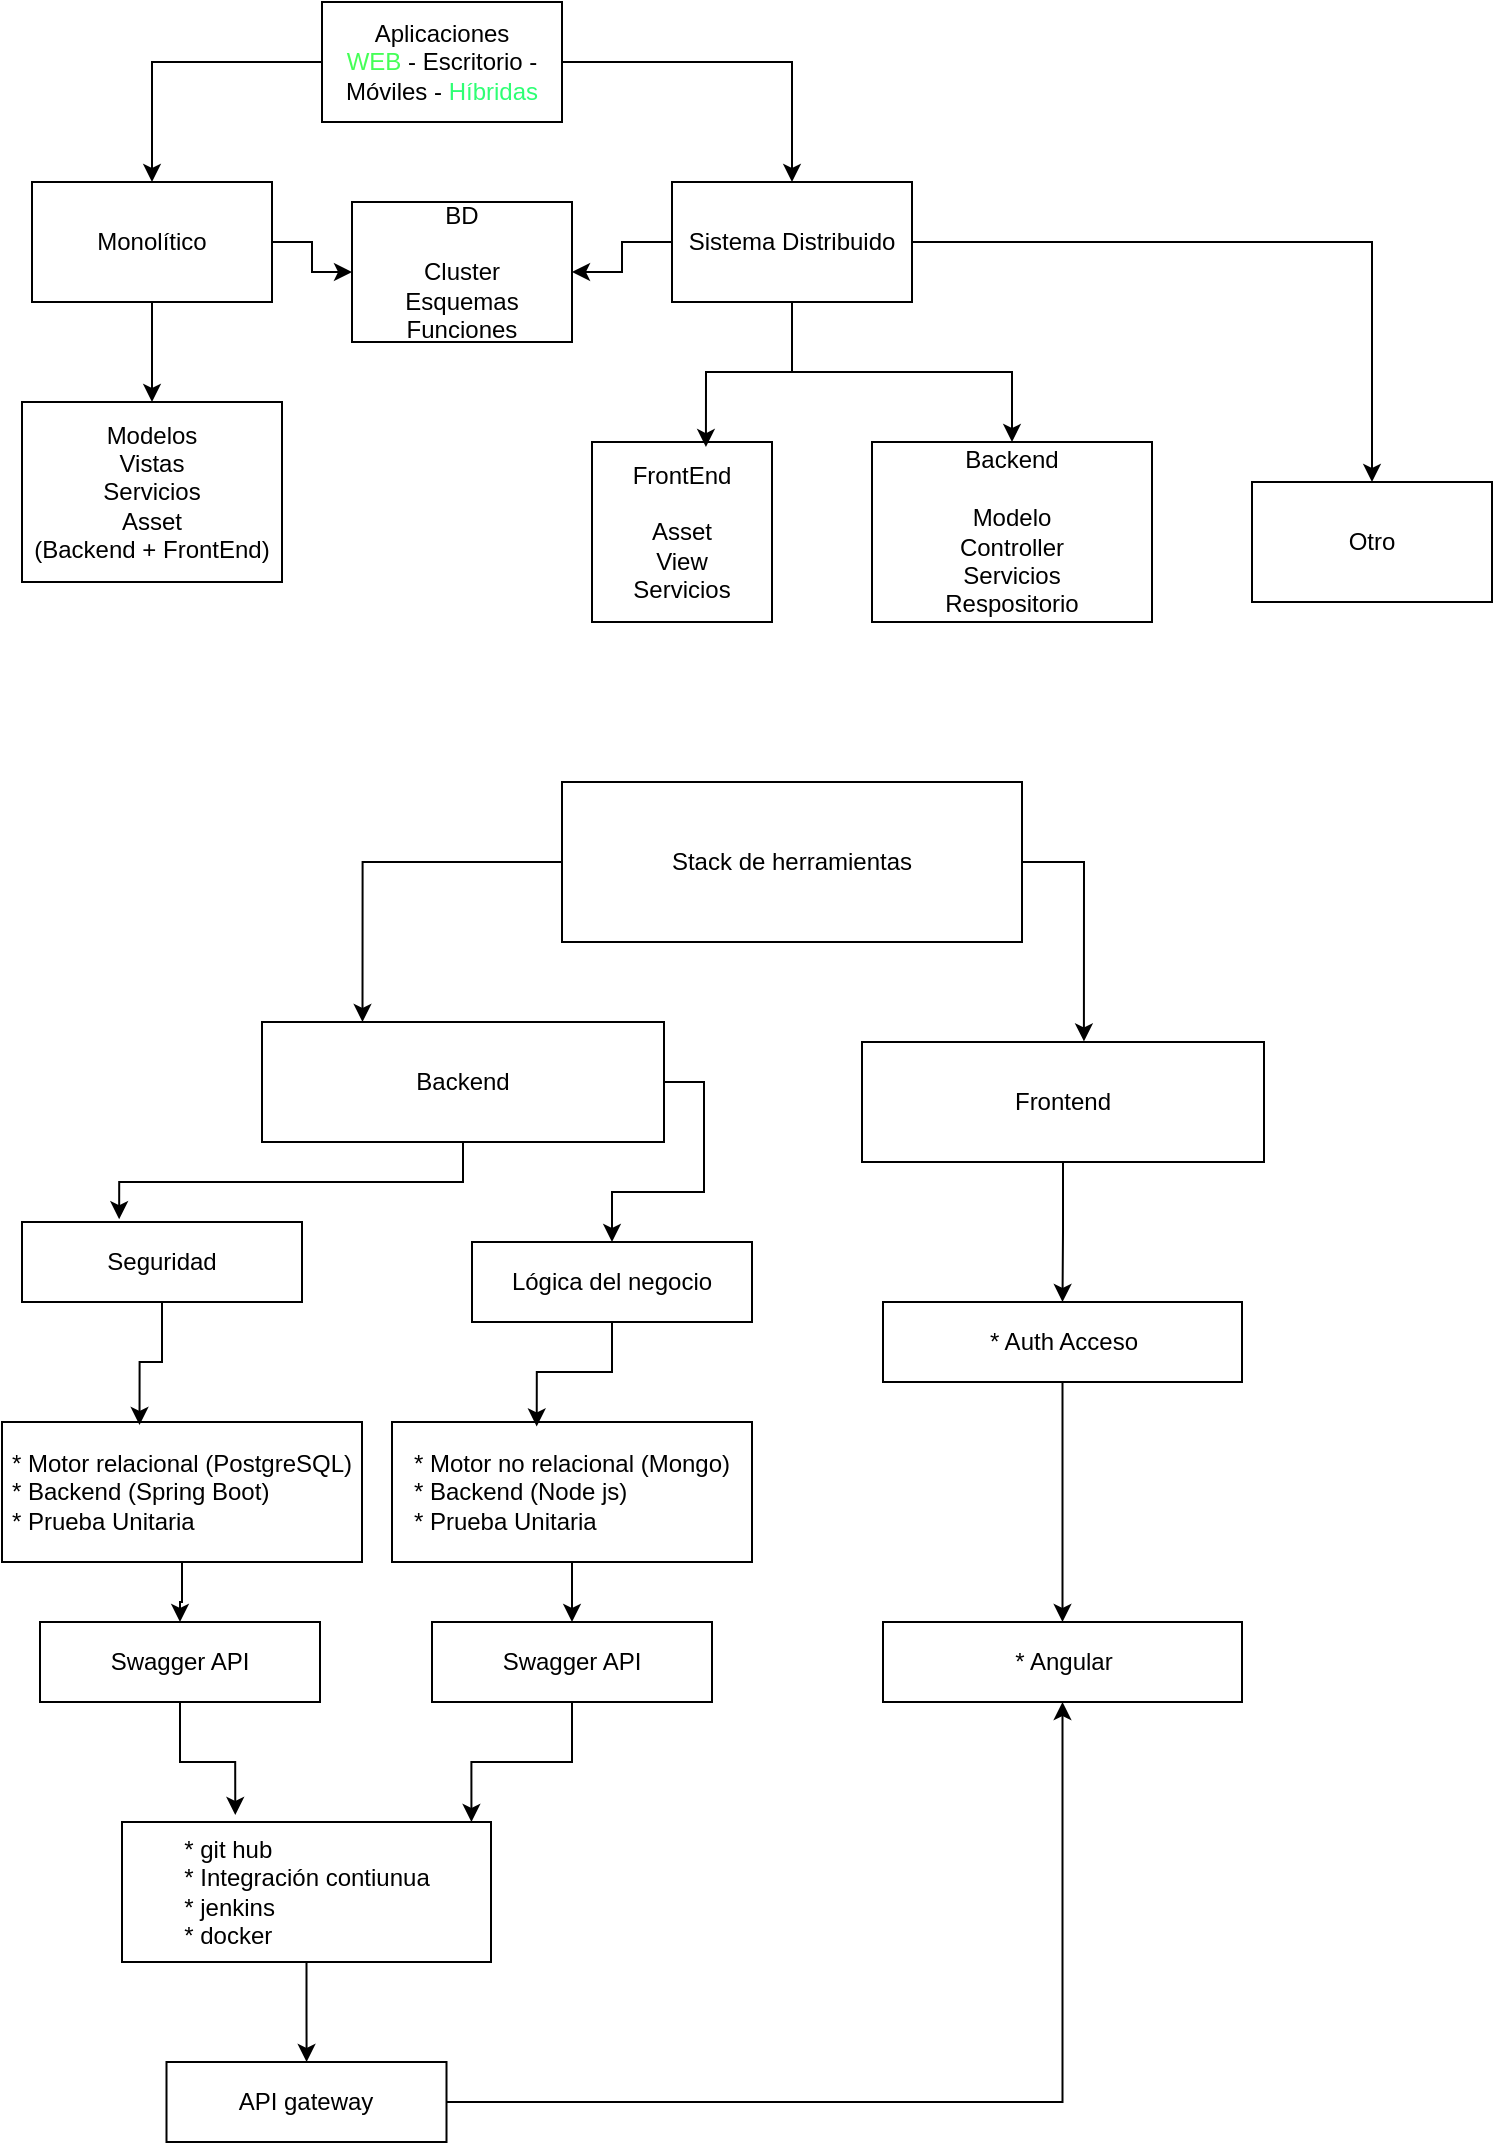 <mxfile version="23.1.4" type="github">
  <diagram name="Página-1" id="V3FAXCIU0nxbhD9Q4Gsb">
    <mxGraphModel dx="1167" dy="726" grid="1" gridSize="10" guides="1" tooltips="1" connect="1" arrows="1" fold="1" page="1" pageScale="1" pageWidth="827" pageHeight="1169" math="0" shadow="0">
      <root>
        <mxCell id="0" />
        <mxCell id="1" parent="0" />
        <mxCell id="PR6pYnUK6JlWceH-c0Yr-7" style="edgeStyle=orthogonalEdgeStyle;rounded=0;orthogonalLoop=1;jettySize=auto;html=1;entryX=0.5;entryY=0;entryDx=0;entryDy=0;" edge="1" parent="1" source="PR6pYnUK6JlWceH-c0Yr-1" target="PR6pYnUK6JlWceH-c0Yr-6">
          <mxGeometry relative="1" as="geometry" />
        </mxCell>
        <mxCell id="PR6pYnUK6JlWceH-c0Yr-14" style="edgeStyle=orthogonalEdgeStyle;rounded=0;orthogonalLoop=1;jettySize=auto;html=1;exitX=1;exitY=0.5;exitDx=0;exitDy=0;entryX=0;entryY=0.5;entryDx=0;entryDy=0;" edge="1" parent="1" source="PR6pYnUK6JlWceH-c0Yr-1" target="PR6pYnUK6JlWceH-c0Yr-10">
          <mxGeometry relative="1" as="geometry" />
        </mxCell>
        <mxCell id="PR6pYnUK6JlWceH-c0Yr-1" value="Monolítico" style="rounded=0;whiteSpace=wrap;html=1;" vertex="1" parent="1">
          <mxGeometry x="95" y="110" width="120" height="60" as="geometry" />
        </mxCell>
        <mxCell id="PR6pYnUK6JlWceH-c0Yr-15" style="edgeStyle=orthogonalEdgeStyle;rounded=0;orthogonalLoop=1;jettySize=auto;html=1;" edge="1" parent="1" source="PR6pYnUK6JlWceH-c0Yr-2" target="PR6pYnUK6JlWceH-c0Yr-10">
          <mxGeometry relative="1" as="geometry" />
        </mxCell>
        <mxCell id="PR6pYnUK6JlWceH-c0Yr-17" style="edgeStyle=orthogonalEdgeStyle;rounded=0;orthogonalLoop=1;jettySize=auto;html=1;" edge="1" parent="1" source="PR6pYnUK6JlWceH-c0Yr-2" target="PR6pYnUK6JlWceH-c0Yr-12">
          <mxGeometry relative="1" as="geometry" />
        </mxCell>
        <mxCell id="PR6pYnUK6JlWceH-c0Yr-19" style="edgeStyle=orthogonalEdgeStyle;rounded=0;orthogonalLoop=1;jettySize=auto;html=1;entryX=0.5;entryY=0;entryDx=0;entryDy=0;" edge="1" parent="1" source="PR6pYnUK6JlWceH-c0Yr-2" target="PR6pYnUK6JlWceH-c0Yr-18">
          <mxGeometry relative="1" as="geometry" />
        </mxCell>
        <mxCell id="PR6pYnUK6JlWceH-c0Yr-2" value="Sistema Distribuido" style="rounded=0;whiteSpace=wrap;html=1;" vertex="1" parent="1">
          <mxGeometry x="415" y="110" width="120" height="60" as="geometry" />
        </mxCell>
        <mxCell id="PR6pYnUK6JlWceH-c0Yr-4" style="edgeStyle=orthogonalEdgeStyle;rounded=0;orthogonalLoop=1;jettySize=auto;html=1;exitX=0;exitY=0.5;exitDx=0;exitDy=0;" edge="1" parent="1" source="PR6pYnUK6JlWceH-c0Yr-3" target="PR6pYnUK6JlWceH-c0Yr-1">
          <mxGeometry relative="1" as="geometry">
            <mxPoint x="245" y="50" as="sourcePoint" />
          </mxGeometry>
        </mxCell>
        <mxCell id="PR6pYnUK6JlWceH-c0Yr-5" style="edgeStyle=orthogonalEdgeStyle;rounded=0;orthogonalLoop=1;jettySize=auto;html=1;exitX=1;exitY=0.5;exitDx=0;exitDy=0;" edge="1" parent="1" source="PR6pYnUK6JlWceH-c0Yr-3" target="PR6pYnUK6JlWceH-c0Yr-2">
          <mxGeometry relative="1" as="geometry">
            <mxPoint x="370" y="60" as="sourcePoint" />
          </mxGeometry>
        </mxCell>
        <mxCell id="PR6pYnUK6JlWceH-c0Yr-3" value="Aplicaciones&lt;br&gt;&lt;font color=&quot;#45ff57&quot;&gt;WEB&lt;/font&gt; - Escritorio - Móviles - &lt;font color=&quot;#2eff74&quot;&gt;Híbridas&lt;/font&gt;" style="rounded=0;whiteSpace=wrap;html=1;" vertex="1" parent="1">
          <mxGeometry x="240" y="20" width="120" height="60" as="geometry" />
        </mxCell>
        <mxCell id="PR6pYnUK6JlWceH-c0Yr-6" value="Modelos&lt;br&gt;Vistas&lt;br&gt;Servicios&lt;br&gt;Asset&lt;br&gt;(Backend + FrontEnd)" style="rounded=0;whiteSpace=wrap;html=1;" vertex="1" parent="1">
          <mxGeometry x="90" y="220" width="130" height="90" as="geometry" />
        </mxCell>
        <mxCell id="PR6pYnUK6JlWceH-c0Yr-8" value="FrontEnd&lt;br&gt;&lt;br&gt;Asset&lt;br&gt;View&lt;br&gt;Servicios" style="rounded=0;whiteSpace=wrap;html=1;" vertex="1" parent="1">
          <mxGeometry x="375" y="240" width="90" height="90" as="geometry" />
        </mxCell>
        <mxCell id="PR6pYnUK6JlWceH-c0Yr-10" value="BD&lt;br&gt;&lt;br&gt;Cluster&lt;br&gt;Esquemas&lt;br&gt;Funciones" style="rounded=0;whiteSpace=wrap;html=1;" vertex="1" parent="1">
          <mxGeometry x="255" y="120" width="110" height="70" as="geometry" />
        </mxCell>
        <mxCell id="PR6pYnUK6JlWceH-c0Yr-12" value="Backend&lt;br&gt;&lt;br&gt;Modelo&lt;br&gt;Controller&lt;br&gt;Servicios&lt;br&gt;Respositorio" style="rounded=0;whiteSpace=wrap;html=1;" vertex="1" parent="1">
          <mxGeometry x="515" y="240" width="140" height="90" as="geometry" />
        </mxCell>
        <mxCell id="PR6pYnUK6JlWceH-c0Yr-16" style="edgeStyle=orthogonalEdgeStyle;rounded=0;orthogonalLoop=1;jettySize=auto;html=1;entryX=0.633;entryY=0.028;entryDx=0;entryDy=0;entryPerimeter=0;" edge="1" parent="1" source="PR6pYnUK6JlWceH-c0Yr-2" target="PR6pYnUK6JlWceH-c0Yr-8">
          <mxGeometry relative="1" as="geometry" />
        </mxCell>
        <mxCell id="PR6pYnUK6JlWceH-c0Yr-18" value="Otro" style="rounded=0;whiteSpace=wrap;html=1;" vertex="1" parent="1">
          <mxGeometry x="705" y="260" width="120" height="60" as="geometry" />
        </mxCell>
        <mxCell id="PR6pYnUK6JlWceH-c0Yr-27" style="edgeStyle=orthogonalEdgeStyle;rounded=0;orthogonalLoop=1;jettySize=auto;html=1;entryX=0.5;entryY=0;entryDx=0;entryDy=0;exitX=1;exitY=0.5;exitDx=0;exitDy=0;" edge="1" parent="1" source="PR6pYnUK6JlWceH-c0Yr-22" target="PR6pYnUK6JlWceH-c0Yr-24">
          <mxGeometry relative="1" as="geometry">
            <mxPoint x="550" y="690" as="targetPoint" />
          </mxGeometry>
        </mxCell>
        <mxCell id="PR6pYnUK6JlWceH-c0Yr-22" value="Backend" style="rounded=0;whiteSpace=wrap;html=1;" vertex="1" parent="1">
          <mxGeometry x="210" y="530" width="201" height="60" as="geometry" />
        </mxCell>
        <mxCell id="PR6pYnUK6JlWceH-c0Yr-23" value="Seguridad" style="rounded=0;whiteSpace=wrap;html=1;" vertex="1" parent="1">
          <mxGeometry x="90" y="630" width="140" height="40" as="geometry" />
        </mxCell>
        <mxCell id="PR6pYnUK6JlWceH-c0Yr-24" value="Lógica del negocio" style="rounded=0;whiteSpace=wrap;html=1;" vertex="1" parent="1">
          <mxGeometry x="315" y="640" width="140" height="40" as="geometry" />
        </mxCell>
        <mxCell id="PR6pYnUK6JlWceH-c0Yr-25" style="edgeStyle=orthogonalEdgeStyle;rounded=0;orthogonalLoop=1;jettySize=auto;html=1;entryX=0.347;entryY=-0.035;entryDx=0;entryDy=0;entryPerimeter=0;" edge="1" parent="1" source="PR6pYnUK6JlWceH-c0Yr-22" target="PR6pYnUK6JlWceH-c0Yr-23">
          <mxGeometry relative="1" as="geometry" />
        </mxCell>
        <mxCell id="PR6pYnUK6JlWceH-c0Yr-37" value="" style="edgeStyle=orthogonalEdgeStyle;rounded=0;orthogonalLoop=1;jettySize=auto;html=1;" edge="1" parent="1" source="PR6pYnUK6JlWceH-c0Yr-28" target="PR6pYnUK6JlWceH-c0Yr-34">
          <mxGeometry relative="1" as="geometry" />
        </mxCell>
        <mxCell id="PR6pYnUK6JlWceH-c0Yr-28" value="&lt;div style=&quot;text-align: left;&quot;&gt;&lt;span style=&quot;background-color: initial;&quot;&gt;* Motor relacional (PostgreSQL)&lt;/span&gt;&lt;/div&gt;&lt;div style=&quot;text-align: left;&quot;&gt;&lt;span style=&quot;background-color: initial;&quot;&gt;* Backend (Spring Boot)&lt;/span&gt;&lt;/div&gt;&lt;div style=&quot;text-align: left;&quot;&gt;&lt;span style=&quot;background-color: initial;&quot;&gt;* Prueba Unitaria&lt;/span&gt;&lt;/div&gt;" style="rounded=0;whiteSpace=wrap;html=1;" vertex="1" parent="1">
          <mxGeometry x="80" y="730" width="180" height="70" as="geometry" />
        </mxCell>
        <mxCell id="PR6pYnUK6JlWceH-c0Yr-29" style="edgeStyle=orthogonalEdgeStyle;rounded=0;orthogonalLoop=1;jettySize=auto;html=1;entryX=0.382;entryY=0.021;entryDx=0;entryDy=0;entryPerimeter=0;" edge="1" parent="1" source="PR6pYnUK6JlWceH-c0Yr-23" target="PR6pYnUK6JlWceH-c0Yr-28">
          <mxGeometry relative="1" as="geometry" />
        </mxCell>
        <mxCell id="PR6pYnUK6JlWceH-c0Yr-36" value="" style="edgeStyle=orthogonalEdgeStyle;rounded=0;orthogonalLoop=1;jettySize=auto;html=1;" edge="1" parent="1" source="PR6pYnUK6JlWceH-c0Yr-30" target="PR6pYnUK6JlWceH-c0Yr-35">
          <mxGeometry relative="1" as="geometry" />
        </mxCell>
        <mxCell id="PR6pYnUK6JlWceH-c0Yr-30" value="&lt;div style=&quot;text-align: left;&quot;&gt;&lt;span style=&quot;background-color: initial;&quot;&gt;* Motor no relacional (Mongo)&lt;/span&gt;&lt;/div&gt;&lt;div style=&quot;text-align: left;&quot;&gt;&lt;span style=&quot;background-color: initial;&quot;&gt;* Backend (Node js)&lt;/span&gt;&lt;/div&gt;&lt;div style=&quot;text-align: left;&quot;&gt;&lt;span style=&quot;background-color: initial;&quot;&gt;* Prueba Unitaria&lt;/span&gt;&lt;/div&gt;" style="rounded=0;whiteSpace=wrap;html=1;" vertex="1" parent="1">
          <mxGeometry x="275" y="730" width="180" height="70" as="geometry" />
        </mxCell>
        <mxCell id="PR6pYnUK6JlWceH-c0Yr-43" style="edgeStyle=orthogonalEdgeStyle;rounded=0;orthogonalLoop=1;jettySize=auto;html=1;entryX=0.25;entryY=0;entryDx=0;entryDy=0;exitX=0;exitY=0.5;exitDx=0;exitDy=0;" edge="1" parent="1" source="PR6pYnUK6JlWceH-c0Yr-31" target="PR6pYnUK6JlWceH-c0Yr-22">
          <mxGeometry relative="1" as="geometry" />
        </mxCell>
        <mxCell id="PR6pYnUK6JlWceH-c0Yr-31" value="Stack de herramientas" style="rounded=0;whiteSpace=wrap;html=1;" vertex="1" parent="1">
          <mxGeometry x="360" y="410" width="230" height="80" as="geometry" />
        </mxCell>
        <mxCell id="PR6pYnUK6JlWceH-c0Yr-32" style="edgeStyle=orthogonalEdgeStyle;rounded=0;orthogonalLoop=1;jettySize=auto;html=1;entryX=0.402;entryY=0.032;entryDx=0;entryDy=0;entryPerimeter=0;" edge="1" parent="1" source="PR6pYnUK6JlWceH-c0Yr-24" target="PR6pYnUK6JlWceH-c0Yr-30">
          <mxGeometry relative="1" as="geometry" />
        </mxCell>
        <mxCell id="PR6pYnUK6JlWceH-c0Yr-39" value="" style="edgeStyle=orthogonalEdgeStyle;rounded=0;orthogonalLoop=1;jettySize=auto;html=1;" edge="1" parent="1" source="PR6pYnUK6JlWceH-c0Yr-33" target="PR6pYnUK6JlWceH-c0Yr-38">
          <mxGeometry relative="1" as="geometry" />
        </mxCell>
        <mxCell id="PR6pYnUK6JlWceH-c0Yr-33" value="Frontend" style="rounded=0;whiteSpace=wrap;html=1;" vertex="1" parent="1">
          <mxGeometry x="510" y="540" width="201" height="60" as="geometry" />
        </mxCell>
        <mxCell id="PR6pYnUK6JlWceH-c0Yr-34" value="Swagger API" style="rounded=0;whiteSpace=wrap;html=1;" vertex="1" parent="1">
          <mxGeometry x="99" y="830" width="140" height="40" as="geometry" />
        </mxCell>
        <mxCell id="PR6pYnUK6JlWceH-c0Yr-35" value="Swagger API" style="rounded=0;whiteSpace=wrap;html=1;" vertex="1" parent="1">
          <mxGeometry x="295" y="830" width="140" height="40" as="geometry" />
        </mxCell>
        <mxCell id="PR6pYnUK6JlWceH-c0Yr-41" value="" style="edgeStyle=orthogonalEdgeStyle;rounded=0;orthogonalLoop=1;jettySize=auto;html=1;" edge="1" parent="1" source="PR6pYnUK6JlWceH-c0Yr-38" target="PR6pYnUK6JlWceH-c0Yr-40">
          <mxGeometry relative="1" as="geometry" />
        </mxCell>
        <mxCell id="PR6pYnUK6JlWceH-c0Yr-38" value="&lt;div style=&quot;text-align: left;&quot;&gt;* Auth Acceso&lt;/div&gt;" style="rounded=0;whiteSpace=wrap;html=1;" vertex="1" parent="1">
          <mxGeometry x="520.5" y="670" width="179.5" height="40" as="geometry" />
        </mxCell>
        <mxCell id="PR6pYnUK6JlWceH-c0Yr-40" value="&lt;div style=&quot;text-align: left;&quot;&gt;* Angular&lt;/div&gt;" style="rounded=0;whiteSpace=wrap;html=1;" vertex="1" parent="1">
          <mxGeometry x="520.5" y="830" width="179.5" height="40" as="geometry" />
        </mxCell>
        <mxCell id="PR6pYnUK6JlWceH-c0Yr-42" style="edgeStyle=orthogonalEdgeStyle;rounded=0;orthogonalLoop=1;jettySize=auto;html=1;entryX=0.552;entryY=-0.005;entryDx=0;entryDy=0;entryPerimeter=0;exitX=1;exitY=0.5;exitDx=0;exitDy=0;" edge="1" parent="1" source="PR6pYnUK6JlWceH-c0Yr-31" target="PR6pYnUK6JlWceH-c0Yr-33">
          <mxGeometry relative="1" as="geometry">
            <mxPoint x="660" y="460" as="sourcePoint" />
          </mxGeometry>
        </mxCell>
        <mxCell id="PR6pYnUK6JlWceH-c0Yr-49" value="" style="edgeStyle=orthogonalEdgeStyle;rounded=0;orthogonalLoop=1;jettySize=auto;html=1;" edge="1" parent="1" source="PR6pYnUK6JlWceH-c0Yr-44" target="PR6pYnUK6JlWceH-c0Yr-48">
          <mxGeometry relative="1" as="geometry" />
        </mxCell>
        <mxCell id="PR6pYnUK6JlWceH-c0Yr-44" value="&lt;div style=&quot;text-align: left;&quot;&gt;* git hub&lt;/div&gt;&lt;div style=&quot;text-align: left;&quot;&gt;* Integración contiunua&lt;/div&gt;&lt;div style=&quot;text-align: left;&quot;&gt;* jenkins&lt;/div&gt;&lt;div style=&quot;text-align: left;&quot;&gt;* docker&lt;/div&gt;" style="rounded=0;whiteSpace=wrap;html=1;" vertex="1" parent="1">
          <mxGeometry x="140" y="930" width="184.5" height="70" as="geometry" />
        </mxCell>
        <mxCell id="PR6pYnUK6JlWceH-c0Yr-45" style="edgeStyle=orthogonalEdgeStyle;rounded=0;orthogonalLoop=1;jettySize=auto;html=1;entryX=0.307;entryY=-0.05;entryDx=0;entryDy=0;entryPerimeter=0;" edge="1" parent="1" source="PR6pYnUK6JlWceH-c0Yr-34" target="PR6pYnUK6JlWceH-c0Yr-44">
          <mxGeometry relative="1" as="geometry" />
        </mxCell>
        <mxCell id="PR6pYnUK6JlWceH-c0Yr-47" style="edgeStyle=orthogonalEdgeStyle;rounded=0;orthogonalLoop=1;jettySize=auto;html=1;entryX=0.947;entryY=0;entryDx=0;entryDy=0;entryPerimeter=0;" edge="1" parent="1" source="PR6pYnUK6JlWceH-c0Yr-35" target="PR6pYnUK6JlWceH-c0Yr-44">
          <mxGeometry relative="1" as="geometry" />
        </mxCell>
        <mxCell id="PR6pYnUK6JlWceH-c0Yr-50" style="edgeStyle=orthogonalEdgeStyle;rounded=0;orthogonalLoop=1;jettySize=auto;html=1;" edge="1" parent="1" source="PR6pYnUK6JlWceH-c0Yr-48" target="PR6pYnUK6JlWceH-c0Yr-40">
          <mxGeometry relative="1" as="geometry" />
        </mxCell>
        <mxCell id="PR6pYnUK6JlWceH-c0Yr-48" value="API&amp;nbsp;gateway" style="rounded=0;whiteSpace=wrap;html=1;" vertex="1" parent="1">
          <mxGeometry x="162.25" y="1050" width="140" height="40" as="geometry" />
        </mxCell>
      </root>
    </mxGraphModel>
  </diagram>
</mxfile>
